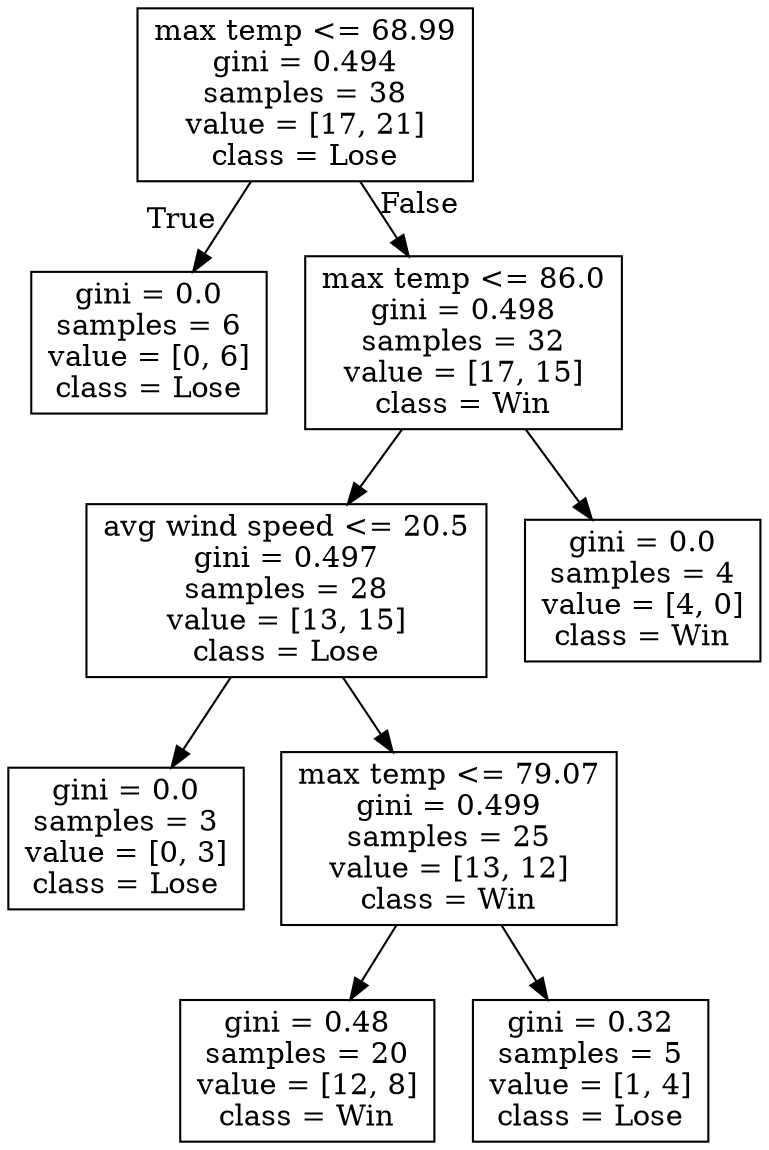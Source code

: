 digraph Tree {
node [shape=box] ;
0 [label="max temp <= 68.99\ngini = 0.494\nsamples = 38\nvalue = [17, 21]\nclass = Lose"] ;
1 [label="gini = 0.0\nsamples = 6\nvalue = [0, 6]\nclass = Lose"] ;
0 -> 1 [labeldistance=2.5, labelangle=45, headlabel="True"] ;
2 [label="max temp <= 86.0\ngini = 0.498\nsamples = 32\nvalue = [17, 15]\nclass = Win"] ;
0 -> 2 [labeldistance=2.5, labelangle=-45, headlabel="False"] ;
3 [label="avg wind speed <= 20.5\ngini = 0.497\nsamples = 28\nvalue = [13, 15]\nclass = Lose"] ;
2 -> 3 ;
4 [label="gini = 0.0\nsamples = 3\nvalue = [0, 3]\nclass = Lose"] ;
3 -> 4 ;
5 [label="max temp <= 79.07\ngini = 0.499\nsamples = 25\nvalue = [13, 12]\nclass = Win"] ;
3 -> 5 ;
6 [label="gini = 0.48\nsamples = 20\nvalue = [12, 8]\nclass = Win"] ;
5 -> 6 ;
7 [label="gini = 0.32\nsamples = 5\nvalue = [1, 4]\nclass = Lose"] ;
5 -> 7 ;
8 [label="gini = 0.0\nsamples = 4\nvalue = [4, 0]\nclass = Win"] ;
2 -> 8 ;
}